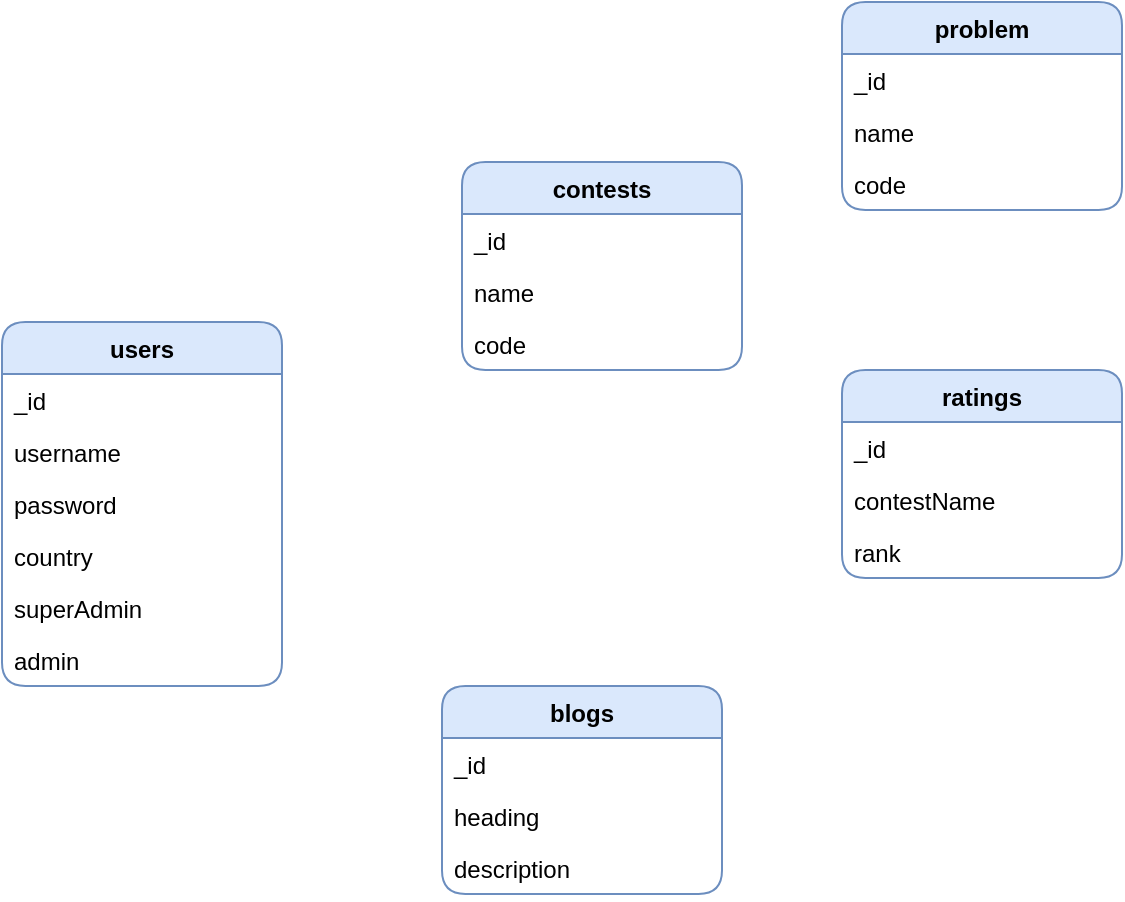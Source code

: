 <mxfile version="15.1.1" type="github">
  <diagram id="GTkBtEdWsMiXOQVe62GC" name="Page-1">
    <mxGraphModel dx="846" dy="440" grid="1" gridSize="10" guides="1" tooltips="1" connect="1" arrows="1" fold="1" page="1" pageScale="1" pageWidth="1100" pageHeight="850" math="0" shadow="0">
      <root>
        <mxCell id="0" />
        <mxCell id="1" parent="0" />
        <mxCell id="UQU91rGaOplaDnYREBlH-10" value="users" style="swimlane;fontStyle=1;childLayout=stackLayout;horizontal=1;startSize=26;horizontalStack=0;resizeParent=1;resizeParentMax=0;resizeLast=0;collapsible=1;marginBottom=0;fillColor=#dae8fc;strokeColor=#6c8ebf;rounded=1;" vertex="1" parent="1">
          <mxGeometry x="140" y="170" width="140" height="182" as="geometry" />
        </mxCell>
        <mxCell id="UQU91rGaOplaDnYREBlH-11" value="_id" style="text;strokeColor=none;fillColor=none;align=left;verticalAlign=top;spacingLeft=4;spacingRight=4;overflow=hidden;rotatable=0;points=[[0,0.5],[1,0.5]];portConstraint=eastwest;" vertex="1" parent="UQU91rGaOplaDnYREBlH-10">
          <mxGeometry y="26" width="140" height="26" as="geometry" />
        </mxCell>
        <mxCell id="UQU91rGaOplaDnYREBlH-12" value="username" style="text;strokeColor=none;fillColor=none;align=left;verticalAlign=top;spacingLeft=4;spacingRight=4;overflow=hidden;rotatable=0;points=[[0,0.5],[1,0.5]];portConstraint=eastwest;" vertex="1" parent="UQU91rGaOplaDnYREBlH-10">
          <mxGeometry y="52" width="140" height="26" as="geometry" />
        </mxCell>
        <mxCell id="UQU91rGaOplaDnYREBlH-13" value="password&#xa;&#xa;" style="text;strokeColor=none;fillColor=none;align=left;verticalAlign=top;spacingLeft=4;spacingRight=4;overflow=hidden;rotatable=0;points=[[0,0.5],[1,0.5]];portConstraint=eastwest;" vertex="1" parent="UQU91rGaOplaDnYREBlH-10">
          <mxGeometry y="78" width="140" height="26" as="geometry" />
        </mxCell>
        <mxCell id="UQU91rGaOplaDnYREBlH-14" value="country" style="text;strokeColor=none;fillColor=none;align=left;verticalAlign=top;spacingLeft=4;spacingRight=4;overflow=hidden;rotatable=0;points=[[0,0.5],[1,0.5]];portConstraint=eastwest;" vertex="1" parent="UQU91rGaOplaDnYREBlH-10">
          <mxGeometry y="104" width="140" height="26" as="geometry" />
        </mxCell>
        <mxCell id="UQU91rGaOplaDnYREBlH-15" value="superAdmin" style="text;strokeColor=none;fillColor=none;align=left;verticalAlign=top;spacingLeft=4;spacingRight=4;overflow=hidden;rotatable=0;points=[[0,0.5],[1,0.5]];portConstraint=eastwest;" vertex="1" parent="UQU91rGaOplaDnYREBlH-10">
          <mxGeometry y="130" width="140" height="26" as="geometry" />
        </mxCell>
        <mxCell id="UQU91rGaOplaDnYREBlH-16" value="admin" style="text;strokeColor=none;fillColor=none;align=left;verticalAlign=top;spacingLeft=4;spacingRight=4;overflow=hidden;rotatable=0;points=[[0,0.5],[1,0.5]];portConstraint=eastwest;" vertex="1" parent="UQU91rGaOplaDnYREBlH-10">
          <mxGeometry y="156" width="140" height="26" as="geometry" />
        </mxCell>
        <mxCell id="UQU91rGaOplaDnYREBlH-17" value="ratings" style="swimlane;fontStyle=1;childLayout=stackLayout;horizontal=1;startSize=26;horizontalStack=0;resizeParent=1;resizeParentMax=0;resizeLast=0;collapsible=1;marginBottom=0;fillColor=#dae8fc;strokeColor=#6c8ebf;rounded=1;" vertex="1" parent="1">
          <mxGeometry x="560" y="194" width="140" height="104" as="geometry" />
        </mxCell>
        <mxCell id="UQU91rGaOplaDnYREBlH-18" value="_id" style="text;strokeColor=none;fillColor=none;align=left;verticalAlign=top;spacingLeft=4;spacingRight=4;overflow=hidden;rotatable=0;points=[[0,0.5],[1,0.5]];portConstraint=eastwest;" vertex="1" parent="UQU91rGaOplaDnYREBlH-17">
          <mxGeometry y="26" width="140" height="26" as="geometry" />
        </mxCell>
        <mxCell id="UQU91rGaOplaDnYREBlH-19" value="contestName" style="text;strokeColor=none;fillColor=none;align=left;verticalAlign=top;spacingLeft=4;spacingRight=4;overflow=hidden;rotatable=0;points=[[0,0.5],[1,0.5]];portConstraint=eastwest;" vertex="1" parent="UQU91rGaOplaDnYREBlH-17">
          <mxGeometry y="52" width="140" height="26" as="geometry" />
        </mxCell>
        <mxCell id="UQU91rGaOplaDnYREBlH-20" value="rank" style="text;strokeColor=none;fillColor=none;align=left;verticalAlign=top;spacingLeft=4;spacingRight=4;overflow=hidden;rotatable=0;points=[[0,0.5],[1,0.5]];portConstraint=eastwest;" vertex="1" parent="UQU91rGaOplaDnYREBlH-17">
          <mxGeometry y="78" width="140" height="26" as="geometry" />
        </mxCell>
        <mxCell id="UQU91rGaOplaDnYREBlH-25" value="blogs" style="swimlane;fontStyle=1;childLayout=stackLayout;horizontal=1;startSize=26;horizontalStack=0;resizeParent=1;resizeParentMax=0;resizeLast=0;collapsible=1;marginBottom=0;fillColor=#dae8fc;strokeColor=#6c8ebf;rounded=1;" vertex="1" parent="1">
          <mxGeometry x="360" y="352" width="140" height="104" as="geometry" />
        </mxCell>
        <mxCell id="UQU91rGaOplaDnYREBlH-26" value="_id" style="text;strokeColor=none;fillColor=none;align=left;verticalAlign=top;spacingLeft=4;spacingRight=4;overflow=hidden;rotatable=0;points=[[0,0.5],[1,0.5]];portConstraint=eastwest;" vertex="1" parent="UQU91rGaOplaDnYREBlH-25">
          <mxGeometry y="26" width="140" height="26" as="geometry" />
        </mxCell>
        <mxCell id="UQU91rGaOplaDnYREBlH-27" value="heading" style="text;strokeColor=none;fillColor=none;align=left;verticalAlign=top;spacingLeft=4;spacingRight=4;overflow=hidden;rotatable=0;points=[[0,0.5],[1,0.5]];portConstraint=eastwest;" vertex="1" parent="UQU91rGaOplaDnYREBlH-25">
          <mxGeometry y="52" width="140" height="26" as="geometry" />
        </mxCell>
        <mxCell id="UQU91rGaOplaDnYREBlH-28" value="description" style="text;strokeColor=none;fillColor=none;align=left;verticalAlign=top;spacingLeft=4;spacingRight=4;overflow=hidden;rotatable=0;points=[[0,0.5],[1,0.5]];portConstraint=eastwest;" vertex="1" parent="UQU91rGaOplaDnYREBlH-25">
          <mxGeometry y="78" width="140" height="26" as="geometry" />
        </mxCell>
        <mxCell id="UQU91rGaOplaDnYREBlH-32" value="contests" style="swimlane;fontStyle=1;childLayout=stackLayout;horizontal=1;startSize=26;horizontalStack=0;resizeParent=1;resizeParentMax=0;resizeLast=0;collapsible=1;marginBottom=0;fillColor=#dae8fc;strokeColor=#6c8ebf;rounded=1;" vertex="1" parent="1">
          <mxGeometry x="370" y="90" width="140" height="104" as="geometry" />
        </mxCell>
        <mxCell id="UQU91rGaOplaDnYREBlH-33" value="_id" style="text;strokeColor=none;fillColor=none;align=left;verticalAlign=top;spacingLeft=4;spacingRight=4;overflow=hidden;rotatable=0;points=[[0,0.5],[1,0.5]];portConstraint=eastwest;" vertex="1" parent="UQU91rGaOplaDnYREBlH-32">
          <mxGeometry y="26" width="140" height="26" as="geometry" />
        </mxCell>
        <mxCell id="UQU91rGaOplaDnYREBlH-34" value="name" style="text;strokeColor=none;fillColor=none;align=left;verticalAlign=top;spacingLeft=4;spacingRight=4;overflow=hidden;rotatable=0;points=[[0,0.5],[1,0.5]];portConstraint=eastwest;" vertex="1" parent="UQU91rGaOplaDnYREBlH-32">
          <mxGeometry y="52" width="140" height="26" as="geometry" />
        </mxCell>
        <mxCell id="UQU91rGaOplaDnYREBlH-35" value="code" style="text;strokeColor=none;fillColor=none;align=left;verticalAlign=top;spacingLeft=4;spacingRight=4;overflow=hidden;rotatable=0;points=[[0,0.5],[1,0.5]];portConstraint=eastwest;" vertex="1" parent="UQU91rGaOplaDnYREBlH-32">
          <mxGeometry y="78" width="140" height="26" as="geometry" />
        </mxCell>
        <mxCell id="UQU91rGaOplaDnYREBlH-36" value="problem" style="swimlane;fontStyle=1;childLayout=stackLayout;horizontal=1;startSize=26;horizontalStack=0;resizeParent=1;resizeParentMax=0;resizeLast=0;collapsible=1;marginBottom=0;fillColor=#dae8fc;strokeColor=#6c8ebf;rounded=1;" vertex="1" parent="1">
          <mxGeometry x="560" y="10" width="140" height="104" as="geometry" />
        </mxCell>
        <mxCell id="UQU91rGaOplaDnYREBlH-37" value="_id" style="text;strokeColor=none;fillColor=none;align=left;verticalAlign=top;spacingLeft=4;spacingRight=4;overflow=hidden;rotatable=0;points=[[0,0.5],[1,0.5]];portConstraint=eastwest;" vertex="1" parent="UQU91rGaOplaDnYREBlH-36">
          <mxGeometry y="26" width="140" height="26" as="geometry" />
        </mxCell>
        <mxCell id="UQU91rGaOplaDnYREBlH-38" value="name" style="text;strokeColor=none;fillColor=none;align=left;verticalAlign=top;spacingLeft=4;spacingRight=4;overflow=hidden;rotatable=0;points=[[0,0.5],[1,0.5]];portConstraint=eastwest;" vertex="1" parent="UQU91rGaOplaDnYREBlH-36">
          <mxGeometry y="52" width="140" height="26" as="geometry" />
        </mxCell>
        <mxCell id="UQU91rGaOplaDnYREBlH-39" value="code" style="text;strokeColor=none;fillColor=none;align=left;verticalAlign=top;spacingLeft=4;spacingRight=4;overflow=hidden;rotatable=0;points=[[0,0.5],[1,0.5]];portConstraint=eastwest;" vertex="1" parent="UQU91rGaOplaDnYREBlH-36">
          <mxGeometry y="78" width="140" height="26" as="geometry" />
        </mxCell>
      </root>
    </mxGraphModel>
  </diagram>
</mxfile>
